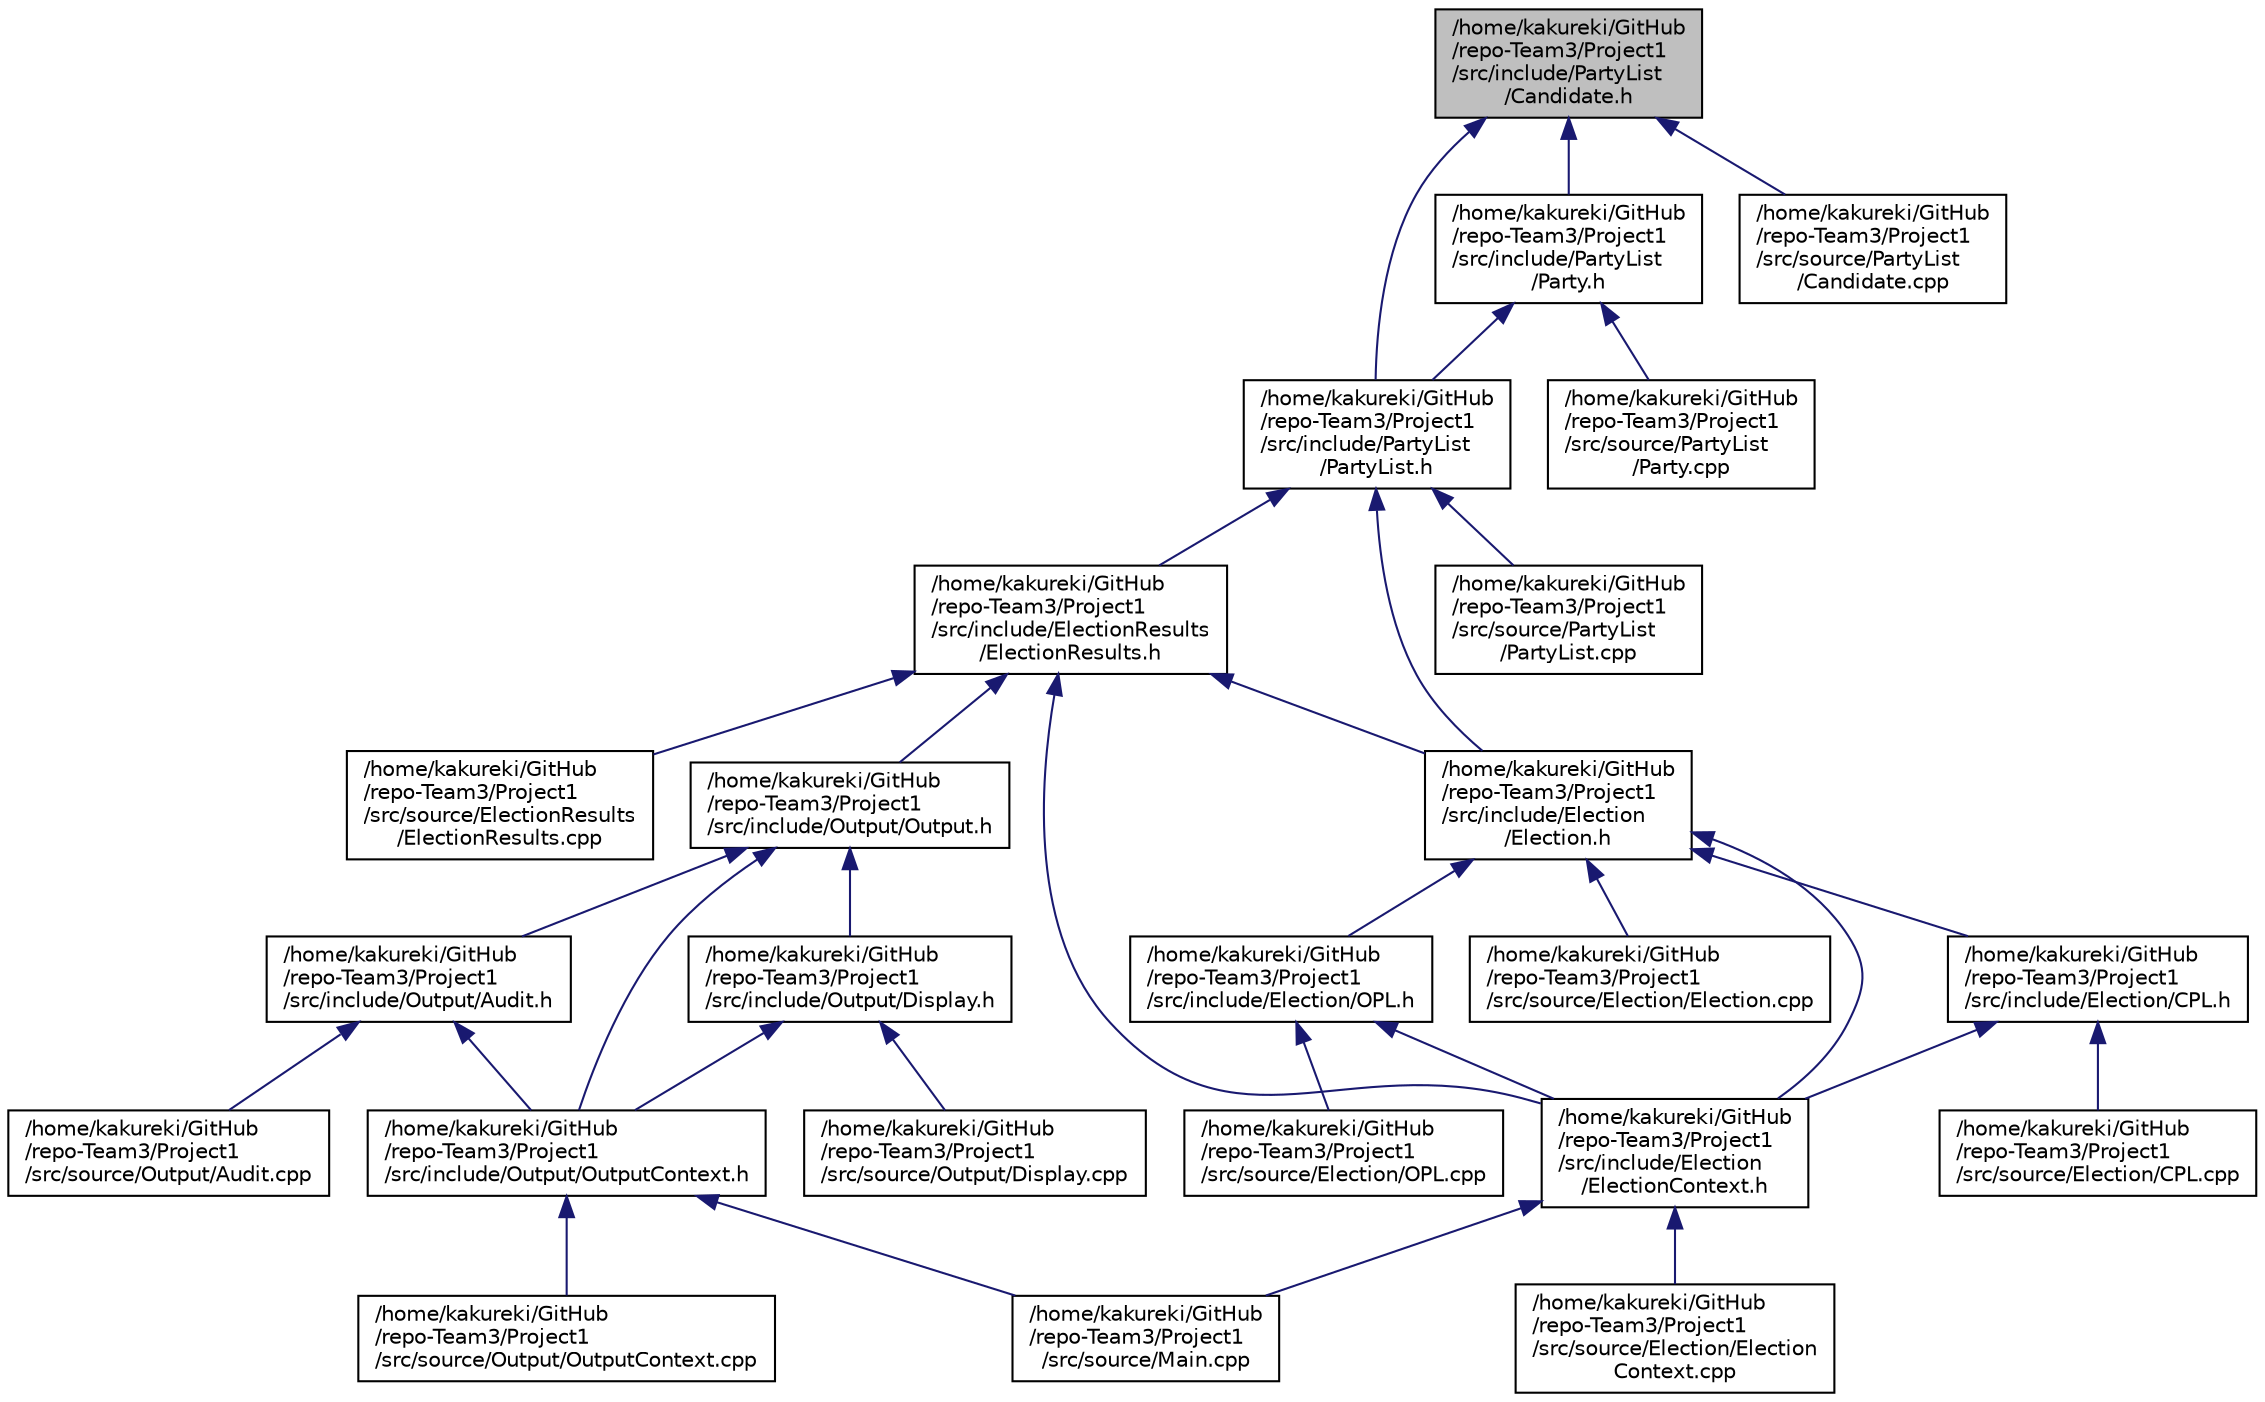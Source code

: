 digraph "/home/kakureki/GitHub/repo-Team3/Project1/src/include/PartyList/Candidate.h"
{
 // LATEX_PDF_SIZE
  edge [fontname="Helvetica",fontsize="10",labelfontname="Helvetica",labelfontsize="10"];
  node [fontname="Helvetica",fontsize="10",shape=record];
  Node1 [label="/home/kakureki/GitHub\l/repo-Team3/Project1\l/src/include/PartyList\l/Candidate.h",height=0.2,width=0.4,color="black", fillcolor="grey75", style="filled", fontcolor="black",tooltip="A representation of a candidate in an election."];
  Node1 -> Node2 [dir="back",color="midnightblue",fontsize="10",style="solid",fontname="Helvetica"];
  Node2 [label="/home/kakureki/GitHub\l/repo-Team3/Project1\l/src/include/PartyList\l/Party.h",height=0.2,width=0.4,color="black", fillcolor="white", style="filled",URL="$Party_8h.html",tooltip="A representation of a party in an election."];
  Node2 -> Node3 [dir="back",color="midnightblue",fontsize="10",style="solid",fontname="Helvetica"];
  Node3 [label="/home/kakureki/GitHub\l/repo-Team3/Project1\l/src/include/PartyList\l/PartyList.h",height=0.2,width=0.4,color="black", fillcolor="white", style="filled",URL="$PartyList_8h.html",tooltip="Describes a list of parties."];
  Node3 -> Node4 [dir="back",color="midnightblue",fontsize="10",style="solid",fontname="Helvetica"];
  Node4 [label="/home/kakureki/GitHub\l/repo-Team3/Project1\l/src/include/Election\l/Election.h",height=0.2,width=0.4,color="black", fillcolor="white", style="filled",URL="$Election_8h.html",tooltip="An interface for an election."];
  Node4 -> Node5 [dir="back",color="midnightblue",fontsize="10",style="solid",fontname="Helvetica"];
  Node5 [label="/home/kakureki/GitHub\l/repo-Team3/Project1\l/src/include/Election/CPL.h",height=0.2,width=0.4,color="black", fillcolor="white", style="filled",URL="$CPL_8h.html",tooltip="The Closed Party List Election."];
  Node5 -> Node6 [dir="back",color="midnightblue",fontsize="10",style="solid",fontname="Helvetica"];
  Node6 [label="/home/kakureki/GitHub\l/repo-Team3/Project1\l/src/include/Election\l/ElectionContext.h",height=0.2,width=0.4,color="black", fillcolor="white", style="filled",URL="$ElectionContext_8h.html",tooltip="The context for the election."];
  Node6 -> Node7 [dir="back",color="midnightblue",fontsize="10",style="solid",fontname="Helvetica"];
  Node7 [label="/home/kakureki/GitHub\l/repo-Team3/Project1\l/src/source/Election/Election\lContext.cpp",height=0.2,width=0.4,color="black", fillcolor="white", style="filled",URL="$ElectionContext_8cpp.html",tooltip="The context for the election."];
  Node6 -> Node8 [dir="back",color="midnightblue",fontsize="10",style="solid",fontname="Helvetica"];
  Node8 [label="/home/kakureki/GitHub\l/repo-Team3/Project1\l/src/source/Main.cpp",height=0.2,width=0.4,color="black", fillcolor="white", style="filled",URL="$Main_8cpp.html",tooltip="The entry point for the voting system."];
  Node5 -> Node9 [dir="back",color="midnightblue",fontsize="10",style="solid",fontname="Helvetica"];
  Node9 [label="/home/kakureki/GitHub\l/repo-Team3/Project1\l/src/source/Election/CPL.cpp",height=0.2,width=0.4,color="black", fillcolor="white", style="filled",URL="$CPL_8cpp.html",tooltip="The Closed Party List Election."];
  Node4 -> Node6 [dir="back",color="midnightblue",fontsize="10",style="solid",fontname="Helvetica"];
  Node4 -> Node10 [dir="back",color="midnightblue",fontsize="10",style="solid",fontname="Helvetica"];
  Node10 [label="/home/kakureki/GitHub\l/repo-Team3/Project1\l/src/include/Election/OPL.h",height=0.2,width=0.4,color="black", fillcolor="white", style="filled",URL="$OPL_8h.html",tooltip="The Open Party List Election."];
  Node10 -> Node6 [dir="back",color="midnightblue",fontsize="10",style="solid",fontname="Helvetica"];
  Node10 -> Node11 [dir="back",color="midnightblue",fontsize="10",style="solid",fontname="Helvetica"];
  Node11 [label="/home/kakureki/GitHub\l/repo-Team3/Project1\l/src/source/Election/OPL.cpp",height=0.2,width=0.4,color="black", fillcolor="white", style="filled",URL="$OPL_8cpp.html",tooltip="The Open Party List Election."];
  Node4 -> Node12 [dir="back",color="midnightblue",fontsize="10",style="solid",fontname="Helvetica"];
  Node12 [label="/home/kakureki/GitHub\l/repo-Team3/Project1\l/src/source/Election/Election.cpp",height=0.2,width=0.4,color="black", fillcolor="white", style="filled",URL="$Election_8cpp.html",tooltip="An interface for an election."];
  Node3 -> Node13 [dir="back",color="midnightblue",fontsize="10",style="solid",fontname="Helvetica"];
  Node13 [label="/home/kakureki/GitHub\l/repo-Team3/Project1\l/src/include/ElectionResults\l/ElectionResults.h",height=0.2,width=0.4,color="black", fillcolor="white", style="filled",URL="$ElectionResults_8h.html",tooltip="The results of an election."];
  Node13 -> Node4 [dir="back",color="midnightblue",fontsize="10",style="solid",fontname="Helvetica"];
  Node13 -> Node6 [dir="back",color="midnightblue",fontsize="10",style="solid",fontname="Helvetica"];
  Node13 -> Node14 [dir="back",color="midnightblue",fontsize="10",style="solid",fontname="Helvetica"];
  Node14 [label="/home/kakureki/GitHub\l/repo-Team3/Project1\l/src/include/Output/Output.h",height=0.2,width=0.4,color="black", fillcolor="white", style="filled",URL="$Output_8h.html",tooltip="An interface that is inherited by all output format classes."];
  Node14 -> Node15 [dir="back",color="midnightblue",fontsize="10",style="solid",fontname="Helvetica"];
  Node15 [label="/home/kakureki/GitHub\l/repo-Team3/Project1\l/src/include/Output/Audit.h",height=0.2,width=0.4,color="black", fillcolor="white", style="filled",URL="$Audit_8h.html",tooltip="A class that handles writing election results to an audit file."];
  Node15 -> Node16 [dir="back",color="midnightblue",fontsize="10",style="solid",fontname="Helvetica"];
  Node16 [label="/home/kakureki/GitHub\l/repo-Team3/Project1\l/src/include/Output/OutputContext.h",height=0.2,width=0.4,color="black", fillcolor="white", style="filled",URL="$OutputContext_8h.html",tooltip="The class that handles running all output formats."];
  Node16 -> Node8 [dir="back",color="midnightblue",fontsize="10",style="solid",fontname="Helvetica"];
  Node16 -> Node17 [dir="back",color="midnightblue",fontsize="10",style="solid",fontname="Helvetica"];
  Node17 [label="/home/kakureki/GitHub\l/repo-Team3/Project1\l/src/source/Output/OutputContext.cpp",height=0.2,width=0.4,color="black", fillcolor="white", style="filled",URL="$OutputContext_8cpp.html",tooltip="The class that handles running all output formats."];
  Node15 -> Node18 [dir="back",color="midnightblue",fontsize="10",style="solid",fontname="Helvetica"];
  Node18 [label="/home/kakureki/GitHub\l/repo-Team3/Project1\l/src/source/Output/Audit.cpp",height=0.2,width=0.4,color="black", fillcolor="white", style="filled",URL="$Audit_8cpp.html",tooltip="A class that handles writing election results to an audit file."];
  Node14 -> Node19 [dir="back",color="midnightblue",fontsize="10",style="solid",fontname="Helvetica"];
  Node19 [label="/home/kakureki/GitHub\l/repo-Team3/Project1\l/src/include/Output/Display.h",height=0.2,width=0.4,color="black", fillcolor="white", style="filled",URL="$Display_8h.html",tooltip="The class that handles displaying eletion results to the terminal."];
  Node19 -> Node16 [dir="back",color="midnightblue",fontsize="10",style="solid",fontname="Helvetica"];
  Node19 -> Node20 [dir="back",color="midnightblue",fontsize="10",style="solid",fontname="Helvetica"];
  Node20 [label="/home/kakureki/GitHub\l/repo-Team3/Project1\l/src/source/Output/Display.cpp",height=0.2,width=0.4,color="black", fillcolor="white", style="filled",URL="$Display_8cpp.html",tooltip="The class that handles displaying eletion results to the terminal."];
  Node14 -> Node16 [dir="back",color="midnightblue",fontsize="10",style="solid",fontname="Helvetica"];
  Node13 -> Node21 [dir="back",color="midnightblue",fontsize="10",style="solid",fontname="Helvetica"];
  Node21 [label="/home/kakureki/GitHub\l/repo-Team3/Project1\l/src/source/ElectionResults\l/ElectionResults.cpp",height=0.2,width=0.4,color="black", fillcolor="white", style="filled",URL="$ElectionResults_8cpp.html",tooltip="The results of an election."];
  Node3 -> Node22 [dir="back",color="midnightblue",fontsize="10",style="solid",fontname="Helvetica"];
  Node22 [label="/home/kakureki/GitHub\l/repo-Team3/Project1\l/src/source/PartyList\l/PartyList.cpp",height=0.2,width=0.4,color="black", fillcolor="white", style="filled",URL="$PartyList_8cpp.html",tooltip="Describes a list of parties."];
  Node2 -> Node23 [dir="back",color="midnightblue",fontsize="10",style="solid",fontname="Helvetica"];
  Node23 [label="/home/kakureki/GitHub\l/repo-Team3/Project1\l/src/source/PartyList\l/Party.cpp",height=0.2,width=0.4,color="black", fillcolor="white", style="filled",URL="$Party_8cpp.html",tooltip="A representation of a party in an election."];
  Node1 -> Node3 [dir="back",color="midnightblue",fontsize="10",style="solid",fontname="Helvetica"];
  Node1 -> Node24 [dir="back",color="midnightblue",fontsize="10",style="solid",fontname="Helvetica"];
  Node24 [label="/home/kakureki/GitHub\l/repo-Team3/Project1\l/src/source/PartyList\l/Candidate.cpp",height=0.2,width=0.4,color="black", fillcolor="white", style="filled",URL="$Candidate_8cpp.html",tooltip="A representation of a candidate in an election."];
}
